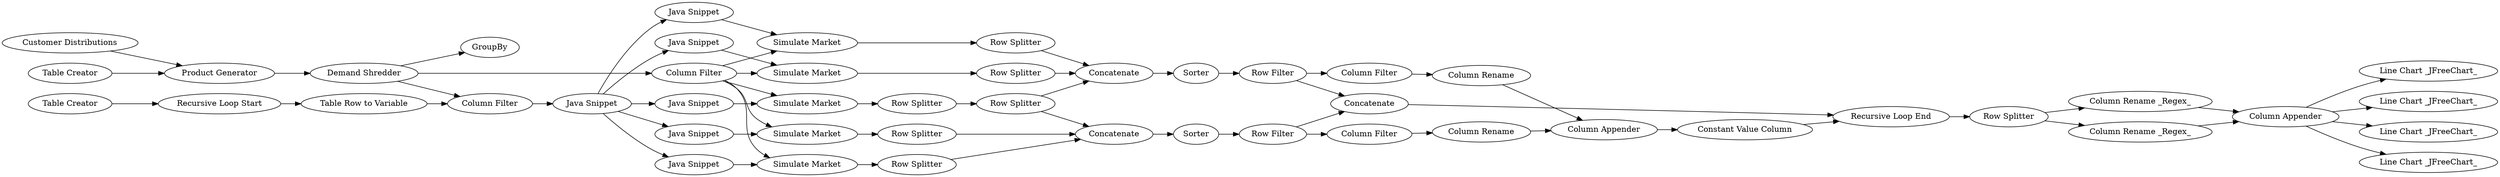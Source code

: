 digraph {
	41 -> 42
	9 -> 14
	41 -> 43
	26 -> 53
	15 -> 18
	9 -> 13
	51 -> 48
	39 -> 41
	32 -> 40
	30 -> 32
	23 -> 26
	2 -> 4
	54 -> 30
	18 -> 23
	13 -> 20
	53 -> 29
	51 -> 47
	49 -> 5
	32 -> 34
	11 -> 16
	25 -> 54
	51 -> 46
	20 -> 25
	31 -> 33
	43 -> 51
	26 -> 54
	15 -> 19
	24 -> 54
	33 -> 35
	29 -> 31
	16 -> 21
	4 -> 49
	55 -> 5
	9 -> 11
	15 -> 16
	42 -> 51
	15 -> 17
	9 -> 12
	21 -> 53
	12 -> 17
	6 -> 7
	5 -> 9
	40 -> 39
	49 -> 50
	19 -> 24
	51 -> 45
	52 -> 38
	31 -> 40
	38 -> 39
	7 -> 55
	36 -> 52
	3 -> 4
	15 -> 20
	34 -> 36
	22 -> 53
	49 -> 15
	10 -> 18
	9 -> 10
	35 -> 52
	17 -> 22
	14 -> 19
	55 [label="Table Row to Variable"]
	7 [label="Recursive Loop Start"]
	9 [label="Java Snippet"]
	18 [label="Simulate Market"]
	21 [label="Row Splitter"]
	26 [label="Row Splitter"]
	32 [label="Row Filter"]
	17 [label="Simulate Market"]
	3 [label="Customer Distributions"]
	19 [label="Simulate Market"]
	39 [label="Recursive Loop End"]
	24 [label="Row Splitter"]
	49 [label="Demand Shredder"]
	41 [label="Row Splitter"]
	31 [label="Row Filter"]
	51 [label="Column Appender"]
	6 [label="Table Creator"]
	15 [label="Column Filter"]
	25 [label="Row Splitter"]
	54 [label=Concatenate]
	12 [label="Java Snippet"]
	10 [label="Java Snippet"]
	16 [label="Simulate Market"]
	48 [label="Line Chart _JFreeChart_"]
	50 [label=GroupBy]
	42 [label="Column Rename _Regex_"]
	22 [label="Row Splitter"]
	53 [label=Concatenate]
	11 [label="Java Snippet"]
	4 [label="Product Generator"]
	23 [label="Row Splitter"]
	47 [label="Line Chart _JFreeChart_"]
	14 [label="Java Snippet"]
	38 [label="Constant Value Column"]
	5 [label="Column Filter"]
	13 [label="Java Snippet"]
	20 [label="Simulate Market"]
	35 [label="Column Rename"]
	34 [label="Column Filter"]
	43 [label="Column Rename _Regex_"]
	29 [label=Sorter]
	36 [label="Column Rename"]
	46 [label="Line Chart _JFreeChart_"]
	40 [label=Concatenate]
	52 [label="Column Appender"]
	33 [label="Column Filter"]
	30 [label=Sorter]
	2 [label="Table Creator"]
	45 [label="Line Chart _JFreeChart_"]
	rankdir=LR
}
